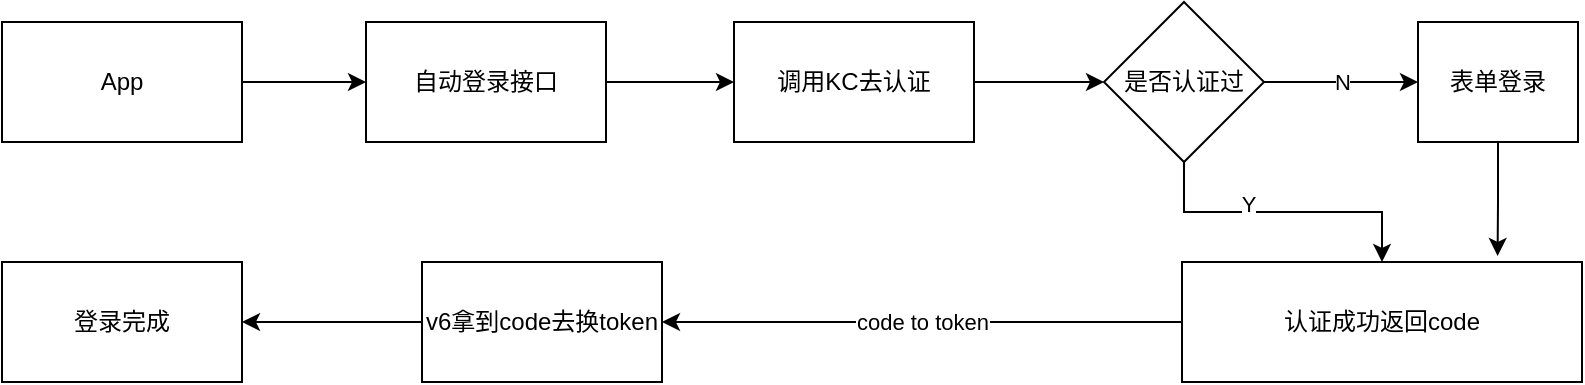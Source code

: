 <mxfile version="20.6.2" type="github">
  <diagram id="kadT4o1HqaiLg7hiyVkM" name="第 1 页">
    <mxGraphModel dx="1422" dy="682" grid="1" gridSize="10" guides="1" tooltips="1" connect="1" arrows="1" fold="1" page="1" pageScale="1" pageWidth="827" pageHeight="1169" math="0" shadow="0">
      <root>
        <mxCell id="0" />
        <mxCell id="1" parent="0" />
        <mxCell id="ajeMCZ4A75xKAqLW0Mm7-1" style="edgeStyle=orthogonalEdgeStyle;rounded=0;orthogonalLoop=1;jettySize=auto;html=1;" edge="1" parent="1" source="ajeMCZ4A75xKAqLW0Mm7-2" target="ajeMCZ4A75xKAqLW0Mm7-4">
          <mxGeometry relative="1" as="geometry" />
        </mxCell>
        <mxCell id="ajeMCZ4A75xKAqLW0Mm7-2" value="App" style="rounded=0;whiteSpace=wrap;html=1;" vertex="1" parent="1">
          <mxGeometry x="29" y="110" width="120" height="60" as="geometry" />
        </mxCell>
        <mxCell id="ajeMCZ4A75xKAqLW0Mm7-3" style="edgeStyle=orthogonalEdgeStyle;rounded=0;orthogonalLoop=1;jettySize=auto;html=1;" edge="1" parent="1" source="ajeMCZ4A75xKAqLW0Mm7-4" target="ajeMCZ4A75xKAqLW0Mm7-6">
          <mxGeometry relative="1" as="geometry" />
        </mxCell>
        <mxCell id="ajeMCZ4A75xKAqLW0Mm7-4" value="自动登录接口" style="rounded=0;whiteSpace=wrap;html=1;" vertex="1" parent="1">
          <mxGeometry x="211" y="110" width="120" height="60" as="geometry" />
        </mxCell>
        <mxCell id="ajeMCZ4A75xKAqLW0Mm7-5" style="edgeStyle=orthogonalEdgeStyle;rounded=0;orthogonalLoop=1;jettySize=auto;html=1;entryX=0;entryY=0.5;entryDx=0;entryDy=0;" edge="1" parent="1" source="ajeMCZ4A75xKAqLW0Mm7-6" target="ajeMCZ4A75xKAqLW0Mm7-15">
          <mxGeometry relative="1" as="geometry" />
        </mxCell>
        <mxCell id="ajeMCZ4A75xKAqLW0Mm7-6" value="调用KC去认证" style="rounded=0;whiteSpace=wrap;html=1;" vertex="1" parent="1">
          <mxGeometry x="395" y="110" width="120" height="60" as="geometry" />
        </mxCell>
        <mxCell id="ajeMCZ4A75xKAqLW0Mm7-7" value="code to token" style="edgeStyle=orthogonalEdgeStyle;rounded=0;orthogonalLoop=1;jettySize=auto;html=1;" edge="1" parent="1" source="ajeMCZ4A75xKAqLW0Mm7-8" target="ajeMCZ4A75xKAqLW0Mm7-10">
          <mxGeometry relative="1" as="geometry" />
        </mxCell>
        <mxCell id="ajeMCZ4A75xKAqLW0Mm7-8" value="认证成功返回code" style="rounded=0;whiteSpace=wrap;html=1;" vertex="1" parent="1">
          <mxGeometry x="619" y="230" width="200" height="60" as="geometry" />
        </mxCell>
        <mxCell id="ajeMCZ4A75xKAqLW0Mm7-9" style="edgeStyle=orthogonalEdgeStyle;rounded=0;orthogonalLoop=1;jettySize=auto;html=1;entryX=1;entryY=0.5;entryDx=0;entryDy=0;" edge="1" parent="1" source="ajeMCZ4A75xKAqLW0Mm7-10" target="ajeMCZ4A75xKAqLW0Mm7-11">
          <mxGeometry relative="1" as="geometry" />
        </mxCell>
        <mxCell id="ajeMCZ4A75xKAqLW0Mm7-10" value="v6拿到code去换token" style="rounded=0;whiteSpace=wrap;html=1;" vertex="1" parent="1">
          <mxGeometry x="239" y="230" width="120" height="60" as="geometry" />
        </mxCell>
        <mxCell id="ajeMCZ4A75xKAqLW0Mm7-11" value="登录完成" style="rounded=0;whiteSpace=wrap;html=1;" vertex="1" parent="1">
          <mxGeometry x="29" y="230" width="120" height="60" as="geometry" />
        </mxCell>
        <mxCell id="ajeMCZ4A75xKAqLW0Mm7-12" value="N" style="edgeStyle=orthogonalEdgeStyle;rounded=0;orthogonalLoop=1;jettySize=auto;html=1;entryX=0;entryY=0.5;entryDx=0;entryDy=0;" edge="1" parent="1" source="ajeMCZ4A75xKAqLW0Mm7-15" target="ajeMCZ4A75xKAqLW0Mm7-17">
          <mxGeometry relative="1" as="geometry" />
        </mxCell>
        <mxCell id="ajeMCZ4A75xKAqLW0Mm7-13" style="edgeStyle=orthogonalEdgeStyle;rounded=0;orthogonalLoop=1;jettySize=auto;html=1;" edge="1" parent="1" source="ajeMCZ4A75xKAqLW0Mm7-15" target="ajeMCZ4A75xKAqLW0Mm7-8">
          <mxGeometry relative="1" as="geometry" />
        </mxCell>
        <mxCell id="ajeMCZ4A75xKAqLW0Mm7-14" value="Y" style="edgeLabel;html=1;align=center;verticalAlign=middle;resizable=0;points=[];" vertex="1" connectable="0" parent="ajeMCZ4A75xKAqLW0Mm7-13">
          <mxGeometry x="-0.234" y="4" relative="1" as="geometry">
            <mxPoint as="offset" />
          </mxGeometry>
        </mxCell>
        <mxCell id="ajeMCZ4A75xKAqLW0Mm7-15" value="是否认证过" style="rhombus;whiteSpace=wrap;html=1;" vertex="1" parent="1">
          <mxGeometry x="580" y="100" width="80" height="80" as="geometry" />
        </mxCell>
        <mxCell id="ajeMCZ4A75xKAqLW0Mm7-16" style="edgeStyle=orthogonalEdgeStyle;rounded=0;orthogonalLoop=1;jettySize=auto;html=1;entryX=0.789;entryY=-0.05;entryDx=0;entryDy=0;entryPerimeter=0;" edge="1" parent="1" source="ajeMCZ4A75xKAqLW0Mm7-17" target="ajeMCZ4A75xKAqLW0Mm7-8">
          <mxGeometry relative="1" as="geometry">
            <mxPoint x="779" y="190" as="targetPoint" />
          </mxGeometry>
        </mxCell>
        <mxCell id="ajeMCZ4A75xKAqLW0Mm7-17" value="表单登录" style="rounded=0;whiteSpace=wrap;html=1;" vertex="1" parent="1">
          <mxGeometry x="737" y="110" width="80" height="60" as="geometry" />
        </mxCell>
      </root>
    </mxGraphModel>
  </diagram>
</mxfile>
